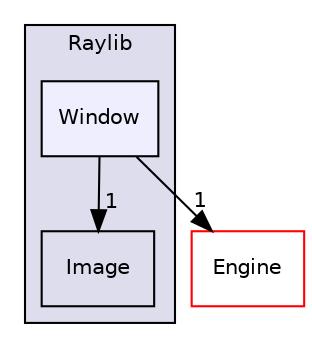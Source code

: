 digraph "Documents/GitHub/B-YEP-400-LYN-4-1-indiestudio-lucas.guichard/Lib/XRaylib/Raylib/Window" {
  compound=true
  node [ fontsize="10", fontname="Helvetica"];
  edge [ labelfontsize="10", labelfontname="Helvetica"];
  subgraph clusterdir_de334b3105e3c27a200be04983862f6f {
    graph [ bgcolor="#ddddee", pencolor="black", label="Raylib" fontname="Helvetica", fontsize="10", URL="dir_de334b3105e3c27a200be04983862f6f.html"]
  dir_4c43a692b8b851a62e1ab45380eba154 [shape=box label="Image" URL="dir_4c43a692b8b851a62e1ab45380eba154.html"];
  dir_f4ce6eddf920b85ad463b978440008e1 [shape=box, label="Window", style="filled", fillcolor="#eeeeff", pencolor="black", URL="dir_f4ce6eddf920b85ad463b978440008e1.html"];
  }
  dir_65b0892c83f613d26dd8ae47df83a316 [shape=box label="Engine" fillcolor="white" style="filled" color="red" URL="dir_65b0892c83f613d26dd8ae47df83a316.html"];
  dir_f4ce6eddf920b85ad463b978440008e1->dir_4c43a692b8b851a62e1ab45380eba154 [headlabel="1", labeldistance=1.5 headhref="dir_000053_000038.html"];
  dir_f4ce6eddf920b85ad463b978440008e1->dir_65b0892c83f613d26dd8ae47df83a316 [headlabel="1", labeldistance=1.5 headhref="dir_000053_000003.html"];
}
